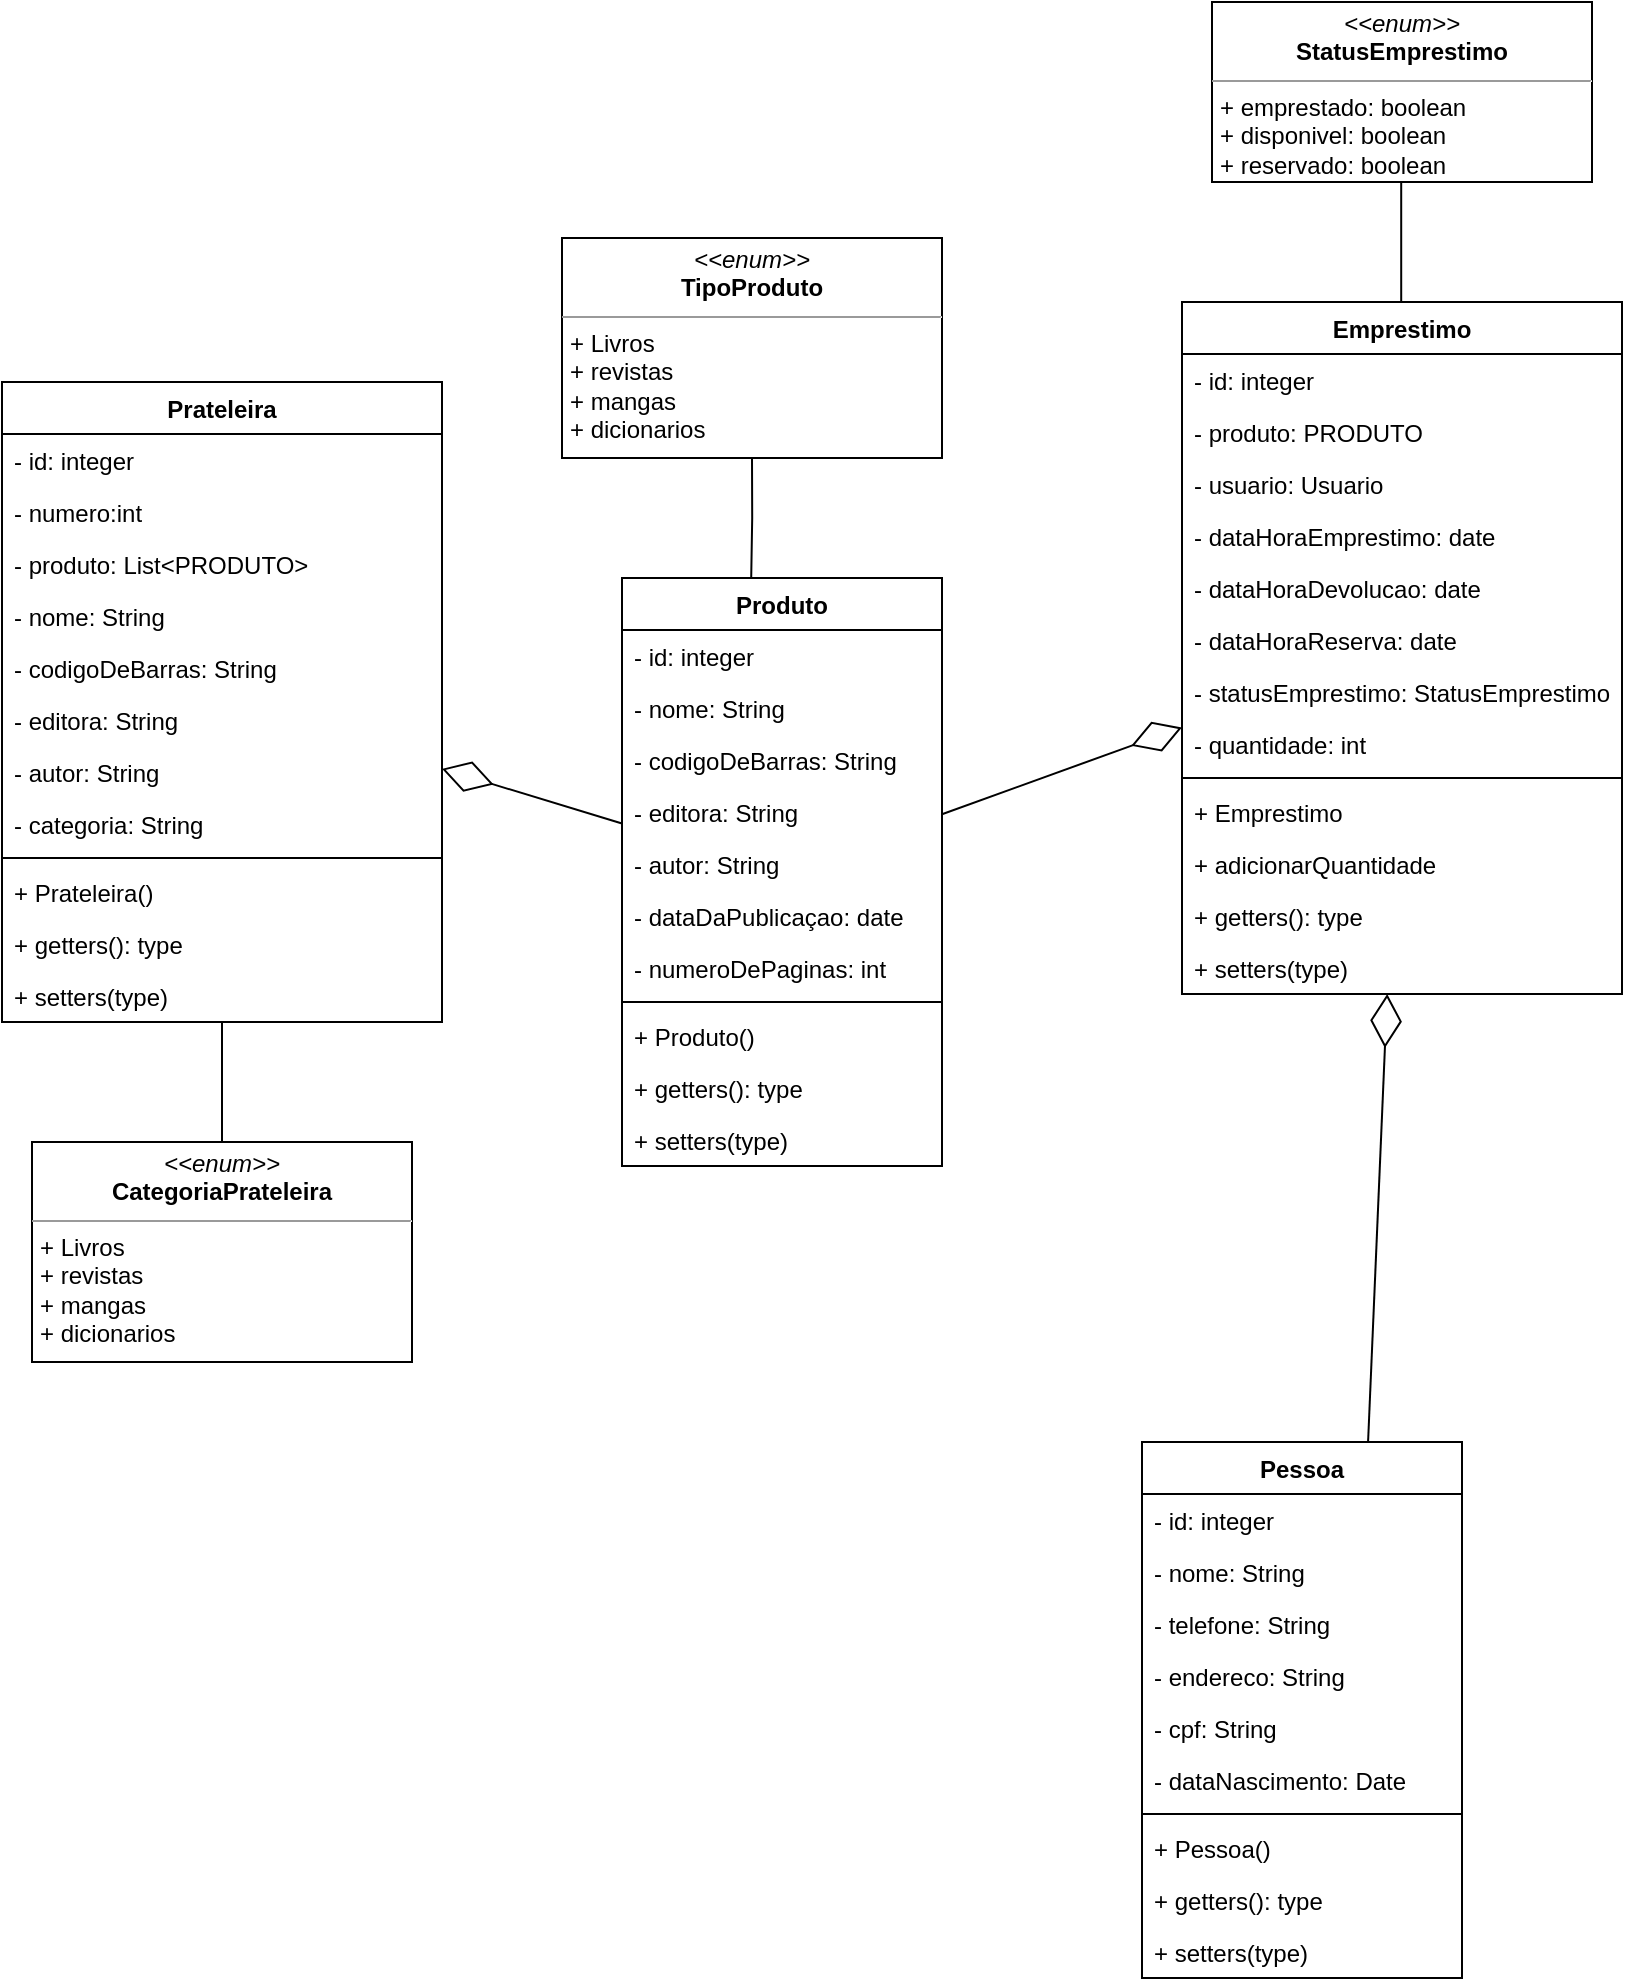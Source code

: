 <mxfile version="21.5.2" type="device">
  <diagram name="Page-1" id="Jj3ZFI6gOiwkax4w9Tbf">
    <mxGraphModel dx="1784" dy="871" grid="1" gridSize="10" guides="1" tooltips="1" connect="1" arrows="1" fold="1" page="1" pageScale="1" pageWidth="850" pageHeight="1100" math="0" shadow="0">
      <root>
        <mxCell id="0" />
        <mxCell id="1" parent="0" />
        <mxCell id="3iyKQR4GzpiTkMgbtU6W-1" value="Produto" style="swimlane;fontStyle=1;align=center;verticalAlign=top;childLayout=stackLayout;horizontal=1;startSize=26;horizontalStack=0;resizeParent=1;resizeParentMax=0;resizeLast=0;collapsible=1;marginBottom=0;whiteSpace=wrap;html=1;" vertex="1" parent="1">
          <mxGeometry x="280" y="438" width="160" height="294" as="geometry" />
        </mxCell>
        <mxCell id="3iyKQR4GzpiTkMgbtU6W-2" value="- id: integer" style="text;strokeColor=none;fillColor=none;align=left;verticalAlign=top;spacingLeft=4;spacingRight=4;overflow=hidden;rotatable=0;points=[[0,0.5],[1,0.5]];portConstraint=eastwest;whiteSpace=wrap;html=1;" vertex="1" parent="3iyKQR4GzpiTkMgbtU6W-1">
          <mxGeometry y="26" width="160" height="26" as="geometry" />
        </mxCell>
        <mxCell id="3iyKQR4GzpiTkMgbtU6W-5" value="- nome: String" style="text;strokeColor=none;fillColor=none;align=left;verticalAlign=top;spacingLeft=4;spacingRight=4;overflow=hidden;rotatable=0;points=[[0,0.5],[1,0.5]];portConstraint=eastwest;whiteSpace=wrap;html=1;" vertex="1" parent="3iyKQR4GzpiTkMgbtU6W-1">
          <mxGeometry y="52" width="160" height="26" as="geometry" />
        </mxCell>
        <mxCell id="3iyKQR4GzpiTkMgbtU6W-6" value="- codigoDeBarras: String" style="text;strokeColor=none;fillColor=none;align=left;verticalAlign=top;spacingLeft=4;spacingRight=4;overflow=hidden;rotatable=0;points=[[0,0.5],[1,0.5]];portConstraint=eastwest;whiteSpace=wrap;html=1;" vertex="1" parent="3iyKQR4GzpiTkMgbtU6W-1">
          <mxGeometry y="78" width="160" height="26" as="geometry" />
        </mxCell>
        <mxCell id="3iyKQR4GzpiTkMgbtU6W-7" value="- editora: String" style="text;strokeColor=none;fillColor=none;align=left;verticalAlign=top;spacingLeft=4;spacingRight=4;overflow=hidden;rotatable=0;points=[[0,0.5],[1,0.5]];portConstraint=eastwest;whiteSpace=wrap;html=1;" vertex="1" parent="3iyKQR4GzpiTkMgbtU6W-1">
          <mxGeometry y="104" width="160" height="26" as="geometry" />
        </mxCell>
        <mxCell id="3iyKQR4GzpiTkMgbtU6W-15" value="- autor: String" style="text;strokeColor=none;fillColor=none;align=left;verticalAlign=top;spacingLeft=4;spacingRight=4;overflow=hidden;rotatable=0;points=[[0,0.5],[1,0.5]];portConstraint=eastwest;whiteSpace=wrap;html=1;" vertex="1" parent="3iyKQR4GzpiTkMgbtU6W-1">
          <mxGeometry y="130" width="160" height="26" as="geometry" />
        </mxCell>
        <mxCell id="3iyKQR4GzpiTkMgbtU6W-16" value="- dataDaPublicaçao: date" style="text;strokeColor=none;fillColor=none;align=left;verticalAlign=top;spacingLeft=4;spacingRight=4;overflow=hidden;rotatable=0;points=[[0,0.5],[1,0.5]];portConstraint=eastwest;whiteSpace=wrap;html=1;" vertex="1" parent="3iyKQR4GzpiTkMgbtU6W-1">
          <mxGeometry y="156" width="160" height="26" as="geometry" />
        </mxCell>
        <mxCell id="3iyKQR4GzpiTkMgbtU6W-17" value="- numeroDePaginas: int" style="text;strokeColor=none;fillColor=none;align=left;verticalAlign=top;spacingLeft=4;spacingRight=4;overflow=hidden;rotatable=0;points=[[0,0.5],[1,0.5]];portConstraint=eastwest;whiteSpace=wrap;html=1;" vertex="1" parent="3iyKQR4GzpiTkMgbtU6W-1">
          <mxGeometry y="182" width="160" height="26" as="geometry" />
        </mxCell>
        <mxCell id="3iyKQR4GzpiTkMgbtU6W-3" value="" style="line;strokeWidth=1;fillColor=none;align=left;verticalAlign=middle;spacingTop=-1;spacingLeft=3;spacingRight=3;rotatable=0;labelPosition=right;points=[];portConstraint=eastwest;strokeColor=inherit;" vertex="1" parent="3iyKQR4GzpiTkMgbtU6W-1">
          <mxGeometry y="208" width="160" height="8" as="geometry" />
        </mxCell>
        <mxCell id="3iyKQR4GzpiTkMgbtU6W-4" value="+ Produto()" style="text;strokeColor=none;fillColor=none;align=left;verticalAlign=top;spacingLeft=4;spacingRight=4;overflow=hidden;rotatable=0;points=[[0,0.5],[1,0.5]];portConstraint=eastwest;whiteSpace=wrap;html=1;" vertex="1" parent="3iyKQR4GzpiTkMgbtU6W-1">
          <mxGeometry y="216" width="160" height="26" as="geometry" />
        </mxCell>
        <mxCell id="3iyKQR4GzpiTkMgbtU6W-18" value="+ getters(): type" style="text;strokeColor=none;fillColor=none;align=left;verticalAlign=top;spacingLeft=4;spacingRight=4;overflow=hidden;rotatable=0;points=[[0,0.5],[1,0.5]];portConstraint=eastwest;whiteSpace=wrap;html=1;" vertex="1" parent="3iyKQR4GzpiTkMgbtU6W-1">
          <mxGeometry y="242" width="160" height="26" as="geometry" />
        </mxCell>
        <mxCell id="3iyKQR4GzpiTkMgbtU6W-19" value="+ setters(type)" style="text;strokeColor=none;fillColor=none;align=left;verticalAlign=top;spacingLeft=4;spacingRight=4;overflow=hidden;rotatable=0;points=[[0,0.5],[1,0.5]];portConstraint=eastwest;whiteSpace=wrap;html=1;" vertex="1" parent="3iyKQR4GzpiTkMgbtU6W-1">
          <mxGeometry y="268" width="160" height="26" as="geometry" />
        </mxCell>
        <mxCell id="3iyKQR4GzpiTkMgbtU6W-20" value="&lt;p style=&quot;margin:0px;margin-top:4px;text-align:center;&quot;&gt;&lt;i&gt;&amp;lt;&amp;lt;enum&amp;gt;&amp;gt;&lt;/i&gt;&lt;br&gt;&lt;b&gt;TipoProduto&lt;/b&gt;&lt;/p&gt;&lt;hr size=&quot;1&quot;&gt;&lt;p style=&quot;margin:0px;margin-left:4px;&quot;&gt;+ Livros&lt;/p&gt;&lt;p style=&quot;margin:0px;margin-left:4px;&quot;&gt;+ revistas&lt;/p&gt;&lt;p style=&quot;margin:0px;margin-left:4px;&quot;&gt;+ mangas&lt;/p&gt;&lt;p style=&quot;margin:0px;margin-left:4px;&quot;&gt;+ dicionarios&lt;/p&gt;" style="verticalAlign=top;align=left;overflow=fill;fontSize=12;fontFamily=Helvetica;html=1;whiteSpace=wrap;" vertex="1" parent="1">
          <mxGeometry x="250" y="268" width="190" height="110" as="geometry" />
        </mxCell>
        <mxCell id="3iyKQR4GzpiTkMgbtU6W-22" value="Emprestimo" style="swimlane;fontStyle=1;align=center;verticalAlign=top;childLayout=stackLayout;horizontal=1;startSize=26;horizontalStack=0;resizeParent=1;resizeParentMax=0;resizeLast=0;collapsible=1;marginBottom=0;whiteSpace=wrap;html=1;" vertex="1" parent="1">
          <mxGeometry x="560" y="300" width="220" height="346" as="geometry" />
        </mxCell>
        <mxCell id="3iyKQR4GzpiTkMgbtU6W-23" value="- id: integer" style="text;strokeColor=none;fillColor=none;align=left;verticalAlign=top;spacingLeft=4;spacingRight=4;overflow=hidden;rotatable=0;points=[[0,0.5],[1,0.5]];portConstraint=eastwest;whiteSpace=wrap;html=1;" vertex="1" parent="3iyKQR4GzpiTkMgbtU6W-22">
          <mxGeometry y="26" width="220" height="26" as="geometry" />
        </mxCell>
        <mxCell id="3iyKQR4GzpiTkMgbtU6W-26" value="- produto: PRODUTO" style="text;strokeColor=none;fillColor=none;align=left;verticalAlign=top;spacingLeft=4;spacingRight=4;overflow=hidden;rotatable=0;points=[[0,0.5],[1,0.5]];portConstraint=eastwest;whiteSpace=wrap;html=1;" vertex="1" parent="3iyKQR4GzpiTkMgbtU6W-22">
          <mxGeometry y="52" width="220" height="26" as="geometry" />
        </mxCell>
        <mxCell id="3iyKQR4GzpiTkMgbtU6W-53" value="- usuario: Usuario" style="text;strokeColor=none;fillColor=none;align=left;verticalAlign=top;spacingLeft=4;spacingRight=4;overflow=hidden;rotatable=0;points=[[0,0.5],[1,0.5]];portConstraint=eastwest;whiteSpace=wrap;html=1;" vertex="1" parent="3iyKQR4GzpiTkMgbtU6W-22">
          <mxGeometry y="78" width="220" height="26" as="geometry" />
        </mxCell>
        <mxCell id="3iyKQR4GzpiTkMgbtU6W-27" value="- dataHoraEmprestimo: date" style="text;strokeColor=none;fillColor=none;align=left;verticalAlign=top;spacingLeft=4;spacingRight=4;overflow=hidden;rotatable=0;points=[[0,0.5],[1,0.5]];portConstraint=eastwest;whiteSpace=wrap;html=1;" vertex="1" parent="3iyKQR4GzpiTkMgbtU6W-22">
          <mxGeometry y="104" width="220" height="26" as="geometry" />
        </mxCell>
        <mxCell id="3iyKQR4GzpiTkMgbtU6W-28" value="- dataHoraDevolucao: date" style="text;strokeColor=none;fillColor=none;align=left;verticalAlign=top;spacingLeft=4;spacingRight=4;overflow=hidden;rotatable=0;points=[[0,0.5],[1,0.5]];portConstraint=eastwest;whiteSpace=wrap;html=1;" vertex="1" parent="3iyKQR4GzpiTkMgbtU6W-22">
          <mxGeometry y="130" width="220" height="26" as="geometry" />
        </mxCell>
        <mxCell id="3iyKQR4GzpiTkMgbtU6W-29" value="- dataHoraReserva: date" style="text;strokeColor=none;fillColor=none;align=left;verticalAlign=top;spacingLeft=4;spacingRight=4;overflow=hidden;rotatable=0;points=[[0,0.5],[1,0.5]];portConstraint=eastwest;whiteSpace=wrap;html=1;" vertex="1" parent="3iyKQR4GzpiTkMgbtU6W-22">
          <mxGeometry y="156" width="220" height="26" as="geometry" />
        </mxCell>
        <mxCell id="3iyKQR4GzpiTkMgbtU6W-30" value="- statusEmprestimo: StatusEmprestimo" style="text;strokeColor=none;fillColor=none;align=left;verticalAlign=top;spacingLeft=4;spacingRight=4;overflow=hidden;rotatable=0;points=[[0,0.5],[1,0.5]];portConstraint=eastwest;whiteSpace=wrap;html=1;" vertex="1" parent="3iyKQR4GzpiTkMgbtU6W-22">
          <mxGeometry y="182" width="220" height="26" as="geometry" />
        </mxCell>
        <mxCell id="3iyKQR4GzpiTkMgbtU6W-31" value="- quantidade: int" style="text;strokeColor=none;fillColor=none;align=left;verticalAlign=top;spacingLeft=4;spacingRight=4;overflow=hidden;rotatable=0;points=[[0,0.5],[1,0.5]];portConstraint=eastwest;whiteSpace=wrap;html=1;" vertex="1" parent="3iyKQR4GzpiTkMgbtU6W-22">
          <mxGeometry y="208" width="220" height="26" as="geometry" />
        </mxCell>
        <mxCell id="3iyKQR4GzpiTkMgbtU6W-24" value="" style="line;strokeWidth=1;fillColor=none;align=left;verticalAlign=middle;spacingTop=-1;spacingLeft=3;spacingRight=3;rotatable=0;labelPosition=right;points=[];portConstraint=eastwest;strokeColor=inherit;" vertex="1" parent="3iyKQR4GzpiTkMgbtU6W-22">
          <mxGeometry y="234" width="220" height="8" as="geometry" />
        </mxCell>
        <mxCell id="3iyKQR4GzpiTkMgbtU6W-25" value="+ Emprestimo" style="text;strokeColor=none;fillColor=none;align=left;verticalAlign=top;spacingLeft=4;spacingRight=4;overflow=hidden;rotatable=0;points=[[0,0.5],[1,0.5]];portConstraint=eastwest;whiteSpace=wrap;html=1;" vertex="1" parent="3iyKQR4GzpiTkMgbtU6W-22">
          <mxGeometry y="242" width="220" height="26" as="geometry" />
        </mxCell>
        <mxCell id="3iyKQR4GzpiTkMgbtU6W-32" value="+ adicionarQuantidade" style="text;strokeColor=none;fillColor=none;align=left;verticalAlign=top;spacingLeft=4;spacingRight=4;overflow=hidden;rotatable=0;points=[[0,0.5],[1,0.5]];portConstraint=eastwest;whiteSpace=wrap;html=1;" vertex="1" parent="3iyKQR4GzpiTkMgbtU6W-22">
          <mxGeometry y="268" width="220" height="26" as="geometry" />
        </mxCell>
        <mxCell id="3iyKQR4GzpiTkMgbtU6W-33" value="+ getters(): type" style="text;strokeColor=none;fillColor=none;align=left;verticalAlign=top;spacingLeft=4;spacingRight=4;overflow=hidden;rotatable=0;points=[[0,0.5],[1,0.5]];portConstraint=eastwest;whiteSpace=wrap;html=1;" vertex="1" parent="3iyKQR4GzpiTkMgbtU6W-22">
          <mxGeometry y="294" width="220" height="26" as="geometry" />
        </mxCell>
        <mxCell id="3iyKQR4GzpiTkMgbtU6W-34" value="+ setters(type)" style="text;strokeColor=none;fillColor=none;align=left;verticalAlign=top;spacingLeft=4;spacingRight=4;overflow=hidden;rotatable=0;points=[[0,0.5],[1,0.5]];portConstraint=eastwest;whiteSpace=wrap;html=1;" vertex="1" parent="3iyKQR4GzpiTkMgbtU6W-22">
          <mxGeometry y="320" width="220" height="26" as="geometry" />
        </mxCell>
        <mxCell id="3iyKQR4GzpiTkMgbtU6W-35" value="&lt;p style=&quot;margin:0px;margin-top:4px;text-align:center;&quot;&gt;&lt;i&gt;&amp;lt;&amp;lt;enum&amp;gt;&amp;gt;&lt;/i&gt;&lt;br&gt;&lt;b&gt;StatusEmprestimo&lt;/b&gt;&lt;/p&gt;&lt;hr size=&quot;1&quot;&gt;&lt;p style=&quot;margin:0px;margin-left:4px;&quot;&gt;+ emprestado: boolean&lt;/p&gt;&lt;p style=&quot;margin:0px;margin-left:4px;&quot;&gt;+ disponivel: boolean&lt;/p&gt;&lt;p style=&quot;margin:0px;margin-left:4px;&quot;&gt;+ reservado: boolean&lt;/p&gt;" style="verticalAlign=top;align=left;overflow=fill;fontSize=12;fontFamily=Helvetica;html=1;whiteSpace=wrap;" vertex="1" parent="1">
          <mxGeometry x="575" y="150" width="190" height="90" as="geometry" />
        </mxCell>
        <mxCell id="3iyKQR4GzpiTkMgbtU6W-40" value="Prateleira" style="swimlane;fontStyle=1;align=center;verticalAlign=top;childLayout=stackLayout;horizontal=1;startSize=26;horizontalStack=0;resizeParent=1;resizeParentMax=0;resizeLast=0;collapsible=1;marginBottom=0;whiteSpace=wrap;html=1;" vertex="1" parent="1">
          <mxGeometry x="-30" y="340" width="220" height="320" as="geometry" />
        </mxCell>
        <mxCell id="3iyKQR4GzpiTkMgbtU6W-41" value="- id: integer" style="text;strokeColor=none;fillColor=none;align=left;verticalAlign=top;spacingLeft=4;spacingRight=4;overflow=hidden;rotatable=0;points=[[0,0.5],[1,0.5]];portConstraint=eastwest;whiteSpace=wrap;html=1;" vertex="1" parent="3iyKQR4GzpiTkMgbtU6W-40">
          <mxGeometry y="26" width="220" height="26" as="geometry" />
        </mxCell>
        <mxCell id="3iyKQR4GzpiTkMgbtU6W-42" value="- numero:int" style="text;strokeColor=none;fillColor=none;align=left;verticalAlign=top;spacingLeft=4;spacingRight=4;overflow=hidden;rotatable=0;points=[[0,0.5],[1,0.5]];portConstraint=eastwest;whiteSpace=wrap;html=1;" vertex="1" parent="3iyKQR4GzpiTkMgbtU6W-40">
          <mxGeometry y="52" width="220" height="26" as="geometry" />
        </mxCell>
        <mxCell id="3iyKQR4GzpiTkMgbtU6W-43" value="- produto: List&amp;lt;PRODUTO&amp;gt;" style="text;strokeColor=none;fillColor=none;align=left;verticalAlign=top;spacingLeft=4;spacingRight=4;overflow=hidden;rotatable=0;points=[[0,0.5],[1,0.5]];portConstraint=eastwest;whiteSpace=wrap;html=1;" vertex="1" parent="3iyKQR4GzpiTkMgbtU6W-40">
          <mxGeometry y="78" width="220" height="26" as="geometry" />
        </mxCell>
        <mxCell id="3iyKQR4GzpiTkMgbtU6W-44" value="- nome: String" style="text;strokeColor=none;fillColor=none;align=left;verticalAlign=top;spacingLeft=4;spacingRight=4;overflow=hidden;rotatable=0;points=[[0,0.5],[1,0.5]];portConstraint=eastwest;whiteSpace=wrap;html=1;" vertex="1" parent="3iyKQR4GzpiTkMgbtU6W-40">
          <mxGeometry y="104" width="220" height="26" as="geometry" />
        </mxCell>
        <mxCell id="3iyKQR4GzpiTkMgbtU6W-45" value="- codigoDeBarras: String" style="text;strokeColor=none;fillColor=none;align=left;verticalAlign=top;spacingLeft=4;spacingRight=4;overflow=hidden;rotatable=0;points=[[0,0.5],[1,0.5]];portConstraint=eastwest;whiteSpace=wrap;html=1;" vertex="1" parent="3iyKQR4GzpiTkMgbtU6W-40">
          <mxGeometry y="130" width="220" height="26" as="geometry" />
        </mxCell>
        <mxCell id="3iyKQR4GzpiTkMgbtU6W-46" value="- editora: String" style="text;strokeColor=none;fillColor=none;align=left;verticalAlign=top;spacingLeft=4;spacingRight=4;overflow=hidden;rotatable=0;points=[[0,0.5],[1,0.5]];portConstraint=eastwest;whiteSpace=wrap;html=1;" vertex="1" parent="3iyKQR4GzpiTkMgbtU6W-40">
          <mxGeometry y="156" width="220" height="26" as="geometry" />
        </mxCell>
        <mxCell id="3iyKQR4GzpiTkMgbtU6W-47" value="- autor: String" style="text;strokeColor=none;fillColor=none;align=left;verticalAlign=top;spacingLeft=4;spacingRight=4;overflow=hidden;rotatable=0;points=[[0,0.5],[1,0.5]];portConstraint=eastwest;whiteSpace=wrap;html=1;" vertex="1" parent="3iyKQR4GzpiTkMgbtU6W-40">
          <mxGeometry y="182" width="220" height="26" as="geometry" />
        </mxCell>
        <mxCell id="3iyKQR4GzpiTkMgbtU6W-54" value="- categoria: String" style="text;strokeColor=none;fillColor=none;align=left;verticalAlign=top;spacingLeft=4;spacingRight=4;overflow=hidden;rotatable=0;points=[[0,0.5],[1,0.5]];portConstraint=eastwest;whiteSpace=wrap;html=1;" vertex="1" parent="3iyKQR4GzpiTkMgbtU6W-40">
          <mxGeometry y="208" width="220" height="26" as="geometry" />
        </mxCell>
        <mxCell id="3iyKQR4GzpiTkMgbtU6W-48" value="" style="line;strokeWidth=1;fillColor=none;align=left;verticalAlign=middle;spacingTop=-1;spacingLeft=3;spacingRight=3;rotatable=0;labelPosition=right;points=[];portConstraint=eastwest;strokeColor=inherit;" vertex="1" parent="3iyKQR4GzpiTkMgbtU6W-40">
          <mxGeometry y="234" width="220" height="8" as="geometry" />
        </mxCell>
        <mxCell id="3iyKQR4GzpiTkMgbtU6W-49" value="+ Prateleira()" style="text;strokeColor=none;fillColor=none;align=left;verticalAlign=top;spacingLeft=4;spacingRight=4;overflow=hidden;rotatable=0;points=[[0,0.5],[1,0.5]];portConstraint=eastwest;whiteSpace=wrap;html=1;" vertex="1" parent="3iyKQR4GzpiTkMgbtU6W-40">
          <mxGeometry y="242" width="220" height="26" as="geometry" />
        </mxCell>
        <mxCell id="3iyKQR4GzpiTkMgbtU6W-51" value="+ getters(): type" style="text;strokeColor=none;fillColor=none;align=left;verticalAlign=top;spacingLeft=4;spacingRight=4;overflow=hidden;rotatable=0;points=[[0,0.5],[1,0.5]];portConstraint=eastwest;whiteSpace=wrap;html=1;" vertex="1" parent="3iyKQR4GzpiTkMgbtU6W-40">
          <mxGeometry y="268" width="220" height="26" as="geometry" />
        </mxCell>
        <mxCell id="3iyKQR4GzpiTkMgbtU6W-52" value="+ setters(type)" style="text;strokeColor=none;fillColor=none;align=left;verticalAlign=top;spacingLeft=4;spacingRight=4;overflow=hidden;rotatable=0;points=[[0,0.5],[1,0.5]];portConstraint=eastwest;whiteSpace=wrap;html=1;" vertex="1" parent="3iyKQR4GzpiTkMgbtU6W-40">
          <mxGeometry y="294" width="220" height="26" as="geometry" />
        </mxCell>
        <mxCell id="3iyKQR4GzpiTkMgbtU6W-76" style="edgeStyle=orthogonalEdgeStyle;rounded=0;orthogonalLoop=1;jettySize=auto;html=1;endArrow=none;endFill=0;" edge="1" parent="1" source="3iyKQR4GzpiTkMgbtU6W-55" target="3iyKQR4GzpiTkMgbtU6W-40">
          <mxGeometry relative="1" as="geometry" />
        </mxCell>
        <mxCell id="3iyKQR4GzpiTkMgbtU6W-55" value="&lt;p style=&quot;margin:0px;margin-top:4px;text-align:center;&quot;&gt;&lt;i&gt;&amp;lt;&amp;lt;enum&amp;gt;&amp;gt;&lt;/i&gt;&lt;br&gt;&lt;b&gt;CategoriaPrateleira&lt;/b&gt;&lt;br&gt;&lt;/p&gt;&lt;hr size=&quot;1&quot;&gt;&lt;p style=&quot;margin:0px;margin-left:4px;&quot;&gt;+ Livros&lt;/p&gt;&lt;p style=&quot;margin:0px;margin-left:4px;&quot;&gt;+ revistas&lt;/p&gt;&lt;p style=&quot;margin:0px;margin-left:4px;&quot;&gt;+ mangas&lt;/p&gt;&lt;p style=&quot;margin:0px;margin-left:4px;&quot;&gt;+ dicionarios&lt;/p&gt;" style="verticalAlign=top;align=left;overflow=fill;fontSize=12;fontFamily=Helvetica;html=1;whiteSpace=wrap;" vertex="1" parent="1">
          <mxGeometry x="-15" y="720" width="190" height="110" as="geometry" />
        </mxCell>
        <mxCell id="3iyKQR4GzpiTkMgbtU6W-56" value="Pessoa" style="swimlane;fontStyle=1;align=center;verticalAlign=top;childLayout=stackLayout;horizontal=1;startSize=26;horizontalStack=0;resizeParent=1;resizeParentMax=0;resizeLast=0;collapsible=1;marginBottom=0;whiteSpace=wrap;html=1;" vertex="1" parent="1">
          <mxGeometry x="540" y="870" width="160" height="268" as="geometry" />
        </mxCell>
        <mxCell id="3iyKQR4GzpiTkMgbtU6W-57" value="- id: integer" style="text;strokeColor=none;fillColor=none;align=left;verticalAlign=top;spacingLeft=4;spacingRight=4;overflow=hidden;rotatable=0;points=[[0,0.5],[1,0.5]];portConstraint=eastwest;whiteSpace=wrap;html=1;" vertex="1" parent="3iyKQR4GzpiTkMgbtU6W-56">
          <mxGeometry y="26" width="160" height="26" as="geometry" />
        </mxCell>
        <mxCell id="3iyKQR4GzpiTkMgbtU6W-58" value="- nome: String" style="text;strokeColor=none;fillColor=none;align=left;verticalAlign=top;spacingLeft=4;spacingRight=4;overflow=hidden;rotatable=0;points=[[0,0.5],[1,0.5]];portConstraint=eastwest;whiteSpace=wrap;html=1;" vertex="1" parent="3iyKQR4GzpiTkMgbtU6W-56">
          <mxGeometry y="52" width="160" height="26" as="geometry" />
        </mxCell>
        <mxCell id="3iyKQR4GzpiTkMgbtU6W-59" value="- telefone: String" style="text;strokeColor=none;fillColor=none;align=left;verticalAlign=top;spacingLeft=4;spacingRight=4;overflow=hidden;rotatable=0;points=[[0,0.5],[1,0.5]];portConstraint=eastwest;whiteSpace=wrap;html=1;" vertex="1" parent="3iyKQR4GzpiTkMgbtU6W-56">
          <mxGeometry y="78" width="160" height="26" as="geometry" />
        </mxCell>
        <mxCell id="3iyKQR4GzpiTkMgbtU6W-60" value="- endereco: String" style="text;strokeColor=none;fillColor=none;align=left;verticalAlign=top;spacingLeft=4;spacingRight=4;overflow=hidden;rotatable=0;points=[[0,0.5],[1,0.5]];portConstraint=eastwest;whiteSpace=wrap;html=1;" vertex="1" parent="3iyKQR4GzpiTkMgbtU6W-56">
          <mxGeometry y="104" width="160" height="26" as="geometry" />
        </mxCell>
        <mxCell id="3iyKQR4GzpiTkMgbtU6W-61" value="- cpf: String" style="text;strokeColor=none;fillColor=none;align=left;verticalAlign=top;spacingLeft=4;spacingRight=4;overflow=hidden;rotatable=0;points=[[0,0.5],[1,0.5]];portConstraint=eastwest;whiteSpace=wrap;html=1;" vertex="1" parent="3iyKQR4GzpiTkMgbtU6W-56">
          <mxGeometry y="130" width="160" height="26" as="geometry" />
        </mxCell>
        <mxCell id="3iyKQR4GzpiTkMgbtU6W-62" value="- dataNascimento: Date" style="text;strokeColor=none;fillColor=none;align=left;verticalAlign=top;spacingLeft=4;spacingRight=4;overflow=hidden;rotatable=0;points=[[0,0.5],[1,0.5]];portConstraint=eastwest;whiteSpace=wrap;html=1;" vertex="1" parent="3iyKQR4GzpiTkMgbtU6W-56">
          <mxGeometry y="156" width="160" height="26" as="geometry" />
        </mxCell>
        <mxCell id="3iyKQR4GzpiTkMgbtU6W-64" value="" style="line;strokeWidth=1;fillColor=none;align=left;verticalAlign=middle;spacingTop=-1;spacingLeft=3;spacingRight=3;rotatable=0;labelPosition=right;points=[];portConstraint=eastwest;strokeColor=inherit;" vertex="1" parent="3iyKQR4GzpiTkMgbtU6W-56">
          <mxGeometry y="182" width="160" height="8" as="geometry" />
        </mxCell>
        <mxCell id="3iyKQR4GzpiTkMgbtU6W-65" value="+ Pessoa()" style="text;strokeColor=none;fillColor=none;align=left;verticalAlign=top;spacingLeft=4;spacingRight=4;overflow=hidden;rotatable=0;points=[[0,0.5],[1,0.5]];portConstraint=eastwest;whiteSpace=wrap;html=1;" vertex="1" parent="3iyKQR4GzpiTkMgbtU6W-56">
          <mxGeometry y="190" width="160" height="26" as="geometry" />
        </mxCell>
        <mxCell id="3iyKQR4GzpiTkMgbtU6W-66" value="+ getters(): type" style="text;strokeColor=none;fillColor=none;align=left;verticalAlign=top;spacingLeft=4;spacingRight=4;overflow=hidden;rotatable=0;points=[[0,0.5],[1,0.5]];portConstraint=eastwest;whiteSpace=wrap;html=1;" vertex="1" parent="3iyKQR4GzpiTkMgbtU6W-56">
          <mxGeometry y="216" width="160" height="26" as="geometry" />
        </mxCell>
        <mxCell id="3iyKQR4GzpiTkMgbtU6W-67" value="+ setters(type)" style="text;strokeColor=none;fillColor=none;align=left;verticalAlign=top;spacingLeft=4;spacingRight=4;overflow=hidden;rotatable=0;points=[[0,0.5],[1,0.5]];portConstraint=eastwest;whiteSpace=wrap;html=1;" vertex="1" parent="3iyKQR4GzpiTkMgbtU6W-56">
          <mxGeometry y="242" width="160" height="26" as="geometry" />
        </mxCell>
        <mxCell id="3iyKQR4GzpiTkMgbtU6W-78" style="edgeStyle=orthogonalEdgeStyle;rounded=0;orthogonalLoop=1;jettySize=auto;html=1;endArrow=none;endFill=0;" edge="1" parent="1" target="3iyKQR4GzpiTkMgbtU6W-20">
          <mxGeometry relative="1" as="geometry">
            <mxPoint x="344.6" y="438" as="sourcePoint" />
            <mxPoint x="344.6" y="378" as="targetPoint" />
          </mxGeometry>
        </mxCell>
        <mxCell id="3iyKQR4GzpiTkMgbtU6W-79" style="edgeStyle=orthogonalEdgeStyle;rounded=0;orthogonalLoop=1;jettySize=auto;html=1;endArrow=none;endFill=0;" edge="1" parent="1">
          <mxGeometry relative="1" as="geometry">
            <mxPoint x="669.6" y="300" as="sourcePoint" />
            <mxPoint x="669.6" y="240" as="targetPoint" />
          </mxGeometry>
        </mxCell>
        <mxCell id="3iyKQR4GzpiTkMgbtU6W-94" value="" style="endArrow=diamondThin;endFill=0;endSize=24;html=1;rounded=0;" edge="1" parent="1" source="3iyKQR4GzpiTkMgbtU6W-1" target="3iyKQR4GzpiTkMgbtU6W-40">
          <mxGeometry width="160" relative="1" as="geometry">
            <mxPoint x="330" y="520" as="sourcePoint" />
            <mxPoint x="490" y="520" as="targetPoint" />
          </mxGeometry>
        </mxCell>
        <mxCell id="3iyKQR4GzpiTkMgbtU6W-95" value="" style="endArrow=diamondThin;endFill=0;endSize=24;html=1;rounded=0;" edge="1" parent="1" source="3iyKQR4GzpiTkMgbtU6W-1" target="3iyKQR4GzpiTkMgbtU6W-22">
          <mxGeometry width="160" relative="1" as="geometry">
            <mxPoint x="330" y="520" as="sourcePoint" />
            <mxPoint x="490" y="520" as="targetPoint" />
          </mxGeometry>
        </mxCell>
        <mxCell id="3iyKQR4GzpiTkMgbtU6W-96" value="" style="endArrow=diamondThin;endFill=0;endSize=24;html=1;rounded=0;" edge="1" parent="1" target="3iyKQR4GzpiTkMgbtU6W-22">
          <mxGeometry width="160" relative="1" as="geometry">
            <mxPoint x="653.034" y="870" as="sourcePoint" />
            <mxPoint x="490" y="640" as="targetPoint" />
          </mxGeometry>
        </mxCell>
      </root>
    </mxGraphModel>
  </diagram>
</mxfile>
